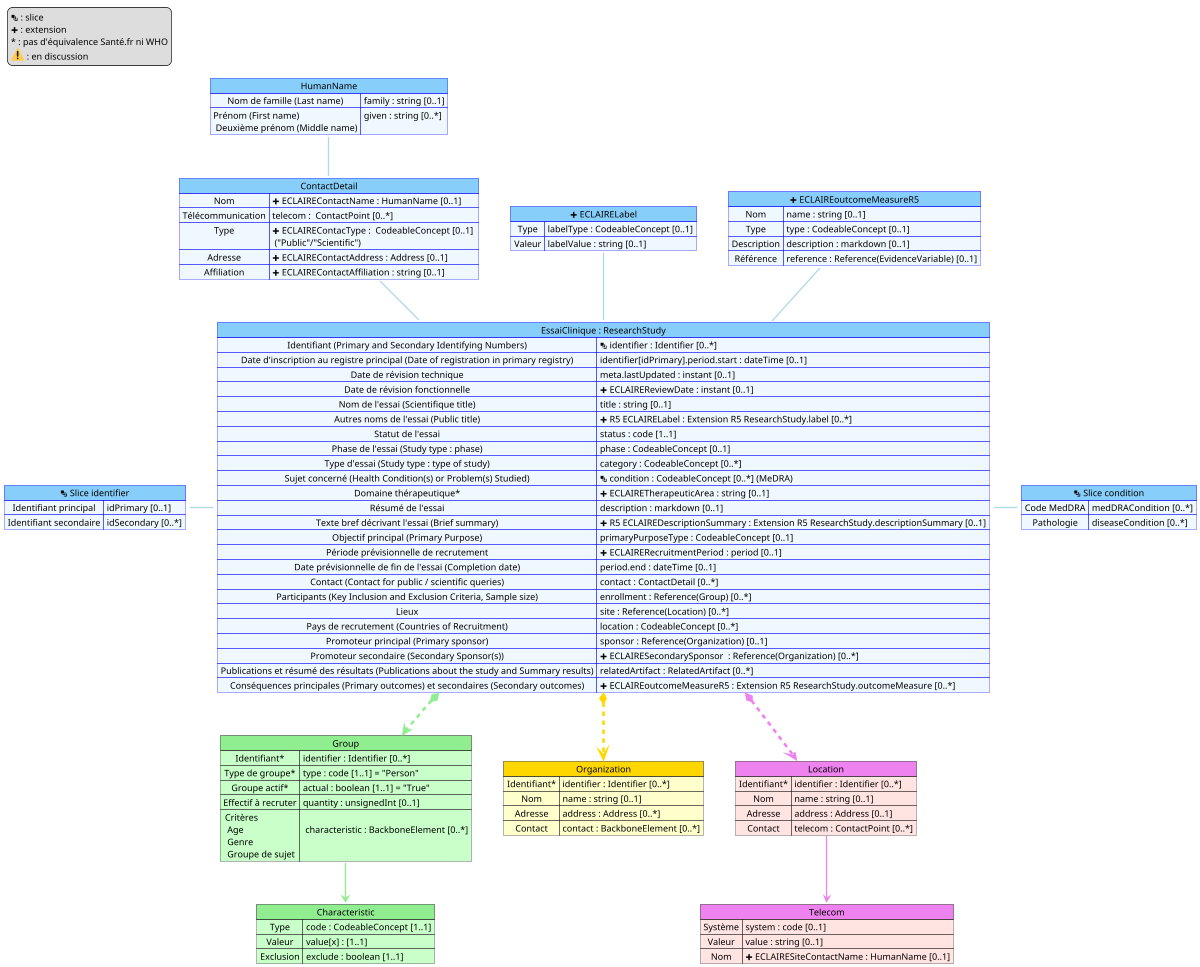@startuml mapping

scale 1200 width

map "ContactDetail" as Contact #back:AliceBlue;header:LightSkyBlue;line:blue {
    Nom => name :  string [0..1] 
    Télécommunication => telecom :  ContactPoint [0..*]  
    Type => <&plus> ECLAIREContacType :  CodeableConcept [0..1] \n ("Public"/"Scientific")
    Adresse => <&plus> ECLAIREContactAddress : Address [0..1]
    Affiliation => <&plus> ECLAIREContactAffiliation : string [0..1]
    Nom => <&plus> ECLAIREContactName : HumanName [0..1]
}

map "HumanName" as slice_name #back:AliceBlue;header:LightSkyBlue;line:blue {
    Nom de famille (Last name) => family : string [0..1]
    Prénom (First name) \n Deuxième prénom (Middle name) => given : string [0..*]
}

map "<&layers> Slice identifier" as slice_identifier #back:AliceBlue;header:LightSkyBlue;line:blue {
    Identifiant principal => idPrimary [0..1]
    Identifiant secondaire => idSecondary [0..*]
}

map "<&layers> Slice condition" as slice_condition #back:AliceBlue;header:LightSkyBlue;line:blue {
    Code MedDRA => medDRACondition [0..*]
    Pathologie => diseaseCondition [0..*]
}

map "<&plus> ECLAIRELabel" as label #back:AliceBlue;header:LightSkyBlue;line:blue {
    Type => labelType : CodeableConcept [0..1]
    Valeur => labelValue : string [0..1]
}

map "Group" as Group #back:TECHNOLOGY;header:LightGreen {
    Identifiant* => identifier : Identifier [0..*] 
    Type de groupe* => type : code [1..1] = "Person" 
    Groupe actif* => actual : boolean [1..1] = "True"
    Effectif à recruter => quantity : unsignedInt [0..1] 
    Critères \n Age \n Genre \n Groupe de sujet => \n characteristic : BackboneElement [0..*] 
}

map "Characteristic" as Characteristic #back:TECHNOLOGY;header:LightGreen {
    Type  => code : CodeableConcept [1..1] 
    Valeur => value[x] : [1..1] 
    Exclusion => exclude : boolean [1..1] 
}

map "Organization" as Organization #back:BUSINESS;header:Gold {
    Identifiant* => identifier : Identifier [0..*] 
    Nom => name : string [0..1] 
    Adresse => address : Address [0..*] 
    Contact => contact : BackboneElement [0..*] 
}

map "Location" as Location #back:MistyRose;header:Violet {
    Identifiant* => identifier : Identifier [0..*] 
    Nom => name : string [0..1] 
    Adresse => address : Address [0..1] 
    Contact => telecom : ContactPoint [0..*]
}

map "Telecom" as Telecom #back:MistyRose;header:Violet {
    Système  => system : code [0..1] 
    Valeur => value : string [0..1] 
    Nom => <&plus> ECLAIRESiteContactName : HumanName [0..1] 
}

map "<&plus> ECLAIREoutcomeMeasureR5" as OM #back:AliceBlue;header:LightSkyBlue;line:blue {
    Nom => name : string [0..1] 
    Type => type : CodeableConcept [0..1] 
    Description => description : markdown [0..1]
    Référence => reference : Reference(EvidenceVariable) [0..1]
}

map "EssaiClinique : ResearchStudy" as RS #back:AliceBlue;header:LightSkyBlue;line:blue {
    Identifiant (Primary and Secondary Identifying Numbers) => <&layers> identifier : Identifier [0..*]
    Date d'inscription au registre principal (Date of registration in primary registry) => identifier[idPrimary].period.start : dateTime [0..1]  
    Date de révision technique => meta.lastUpdated : instant [0..1]  
    Date de révision fonctionnelle => <&plus> ECLAIREReviewDate : instant [0..1] 
    Nom de l'essai (Scientifique title) => title : string [0..1] 
    Autres noms de l'essai (Public title) => <&plus> R5 ECLAIRELabel : Extension R5 ResearchStudy.label [0..*] 
    Statut de l'essai => status : code [1..1]
    Phase de l'essai (Study type : phase) => phase : CodeableConcept [0..1] 
    Type d'essai (Study type : type of study) => category : CodeableConcept [0..*] 
    Sujet concerné (Health Condition(s) or Problem(s) Studied) => <&layers> condition : CodeableConcept [0..*] (MeDRA) 
    Domaine thérapeutique* => <&plus> ECLAIRETherapeuticArea : string [0..1] 
    Résumé de l'essai => description : markdown [0..1] 
    Texte bref décrivant l'essai (Brief summary) => <&plus> R5 ECLAIREDescriptionSummary : Extension R5 ResearchStudy.descriptionSummary [0..1]
    Objectif principal (Primary Purpose) => primaryPurposeType : CodeableConcept [0..1]
    Période prévisionnelle de recrutement => <&plus> ECLAIRERecruitmentPeriod : period [0..1]  
    Date prévisionnelle de fin de l'essai (Completion date) => period.end : dateTime [0..1]
    Contact (Contact for public / scientific queries) => contact : ContactDetail [0..*] 
    Participants (Key Inclusion and Exclusion Criteria, Sample size) => enrollment : Reference(Group) [0..*] 
    Lieux => site : Reference(Location) [0..*] 
    Pays de recrutement (Countries of Recruitment) => location : CodeableConcept [0..*]
    Promoteur principal (Primary sponsor) => sponsor : Reference(Organization) [0..1]  
    Promoteur secondaire (Secondary Sponsor(s)) => <&plus> ECLAIRESecondarySponsor  : Reference(Organization) [0..*]  
    Publications et résumé des résultats (Publications about the study and Summary results) => relatedArtifact : RelatedArtifact [0..*]
    Conséquences principales (Primary outcomes) et secondaires (Secondary outcomes)  => <&plus> ECLAIREoutcomeMeasureR5 : Extension R5 ResearchStudy.outcomeMeasure [0..*] 
}


RS *-[#Violet,dashed,thickness=4]-> Location
RS *-[#LightGreen,dashed,thickness=4]-> Group 
RS *-[#Gold,dashed,thickness=4]-> Organization

slice_identifier -[#lightBlue,thickness=2] RS
RS -[#lightBlue,thickness=2] slice_condition
Contact --[#lightBlue,thickness=2] RS
label --[#lightBlue,thickness=2] RS
slice_name --[#lightBlue,thickness=2] Contact
OM --[#lightBlue,thickness=2] RS

Group -[hidden] Organization

Group::Critères --[#LightGreen,thickness=2]> Characteristic
Location::Contact --[#Violet,thickness=2]> Telecom


legend top left
  <&layers> : slice
  <&plus> : extension
  ~* : pas d'équivalence Santé.fr ni WHO
  <:warning:> : en discussion
endlegend

@enduml